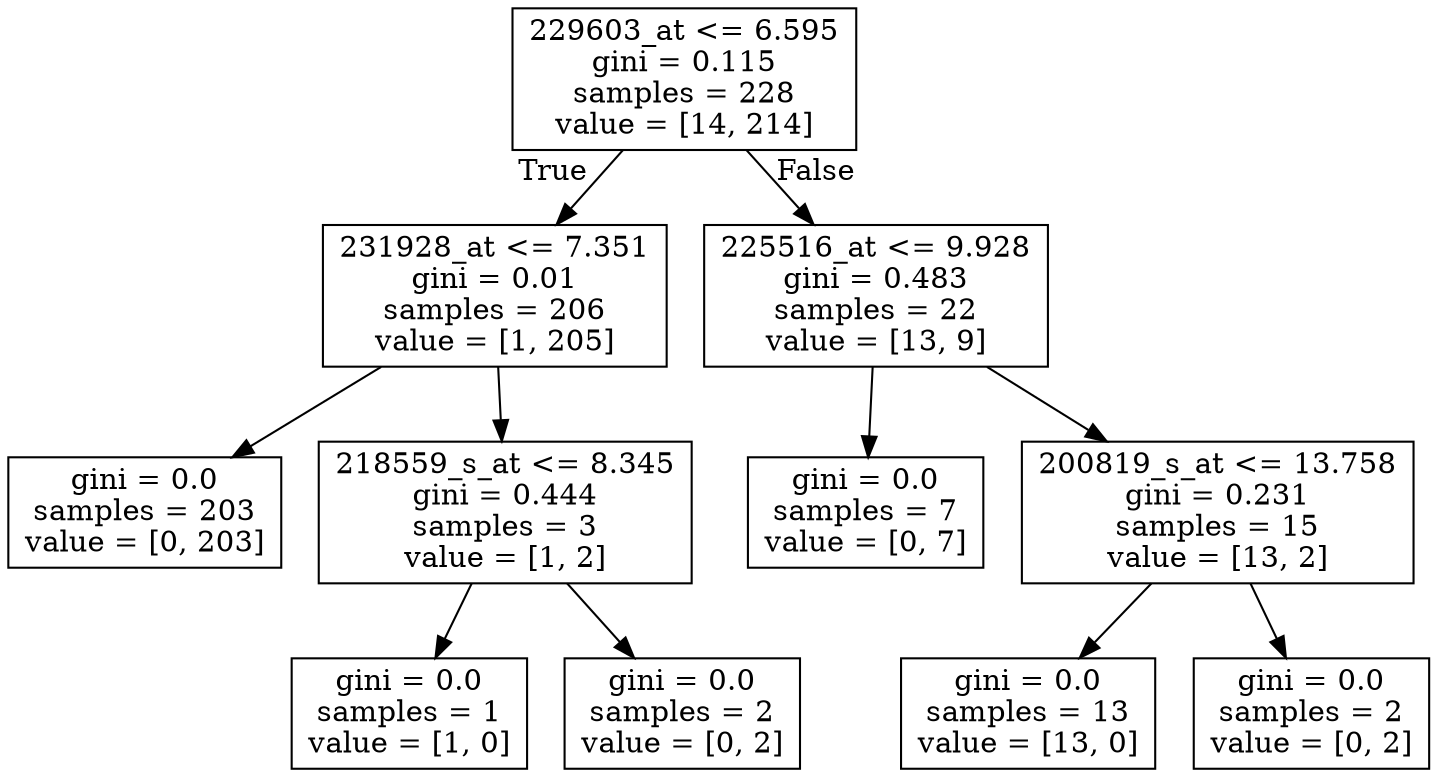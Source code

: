 digraph Tree {
node [shape=box] ;
0 [label="229603_at <= 6.595\ngini = 0.115\nsamples = 228\nvalue = [14, 214]"] ;
1 [label="231928_at <= 7.351\ngini = 0.01\nsamples = 206\nvalue = [1, 205]"] ;
0 -> 1 [labeldistance=2.5, labelangle=45, headlabel="True"] ;
2 [label="gini = 0.0\nsamples = 203\nvalue = [0, 203]"] ;
1 -> 2 ;
3 [label="218559_s_at <= 8.345\ngini = 0.444\nsamples = 3\nvalue = [1, 2]"] ;
1 -> 3 ;
4 [label="gini = 0.0\nsamples = 1\nvalue = [1, 0]"] ;
3 -> 4 ;
5 [label="gini = 0.0\nsamples = 2\nvalue = [0, 2]"] ;
3 -> 5 ;
6 [label="225516_at <= 9.928\ngini = 0.483\nsamples = 22\nvalue = [13, 9]"] ;
0 -> 6 [labeldistance=2.5, labelangle=-45, headlabel="False"] ;
7 [label="gini = 0.0\nsamples = 7\nvalue = [0, 7]"] ;
6 -> 7 ;
8 [label="200819_s_at <= 13.758\ngini = 0.231\nsamples = 15\nvalue = [13, 2]"] ;
6 -> 8 ;
9 [label="gini = 0.0\nsamples = 13\nvalue = [13, 0]"] ;
8 -> 9 ;
10 [label="gini = 0.0\nsamples = 2\nvalue = [0, 2]"] ;
8 -> 10 ;
}